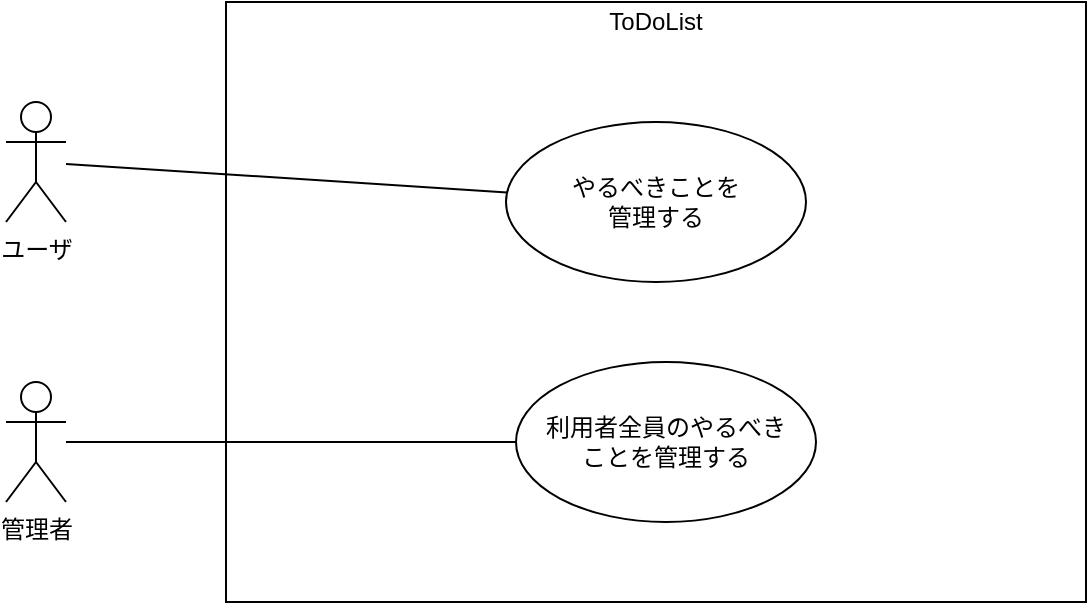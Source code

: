 <mxfile version="13.9.9" type="device"><diagram id="1VO92LSPjD4UYALx8t7q" name="ページ1"><mxGraphModel dx="852" dy="534" grid="1" gridSize="10" guides="1" tooltips="1" connect="1" arrows="1" fold="1" page="1" pageScale="1" pageWidth="827" pageHeight="1169" math="0" shadow="0"><root><mxCell id="0"/><mxCell id="1" parent="0"/><mxCell id="U4tWUNBpXitCLLU_qvgg-17" value="" style="rounded=0;whiteSpace=wrap;html=1;" parent="1" vertex="1"><mxGeometry x="210" y="40" width="430" height="300" as="geometry"/></mxCell><mxCell id="U4tWUNBpXitCLLU_qvgg-1" value="ユーザ" style="shape=umlActor;verticalLabelPosition=bottom;verticalAlign=top;html=1;outlineConnect=0;" parent="1" vertex="1"><mxGeometry x="100" y="90" width="30" height="60" as="geometry"/></mxCell><mxCell id="U4tWUNBpXitCLLU_qvgg-6" value="管理者" style="shape=umlActor;verticalLabelPosition=bottom;verticalAlign=top;html=1;outlineConnect=0;" parent="1" vertex="1"><mxGeometry x="100" y="230" width="30" height="60" as="geometry"/></mxCell><mxCell id="U4tWUNBpXitCLLU_qvgg-8" value="" style="group" parent="1" vertex="1" connectable="0"><mxGeometry x="380" y="100" width="120" height="80" as="geometry"/></mxCell><mxCell id="U4tWUNBpXitCLLU_qvgg-4" value="" style="ellipse;whiteSpace=wrap;html=1;" parent="U4tWUNBpXitCLLU_qvgg-8" vertex="1"><mxGeometry x="-30" width="150" height="80" as="geometry"/></mxCell><mxCell id="U4tWUNBpXitCLLU_qvgg-5" value="やるべきことを管理する" style="text;html=1;strokeColor=none;fillColor=none;align=center;verticalAlign=middle;whiteSpace=wrap;rounded=0;" parent="U4tWUNBpXitCLLU_qvgg-8" vertex="1"><mxGeometry y="30" width="90" height="20" as="geometry"/></mxCell><mxCell id="U4tWUNBpXitCLLU_qvgg-10" value="" style="ellipse;whiteSpace=wrap;html=1;" parent="1" vertex="1"><mxGeometry x="355" y="220" width="150" height="80" as="geometry"/></mxCell><mxCell id="U4tWUNBpXitCLLU_qvgg-9" value="利用者全員のやるべきことを管理する" style="text;html=1;strokeColor=none;fillColor=none;align=center;verticalAlign=middle;whiteSpace=wrap;rounded=0;" parent="1" vertex="1"><mxGeometry x="365" y="240" width="130" height="40" as="geometry"/></mxCell><mxCell id="U4tWUNBpXitCLLU_qvgg-13" value="" style="endArrow=none;html=1;" parent="1" source="U4tWUNBpXitCLLU_qvgg-1" target="U4tWUNBpXitCLLU_qvgg-4" edge="1"><mxGeometry width="50" height="50" relative="1" as="geometry"><mxPoint x="150" y="150" as="sourcePoint"/><mxPoint x="200" y="100" as="targetPoint"/></mxGeometry></mxCell><mxCell id="U4tWUNBpXitCLLU_qvgg-16" value="" style="endArrow=none;html=1;exitX=0;exitY=0.5;exitDx=0;exitDy=0;" parent="1" source="U4tWUNBpXitCLLU_qvgg-10" target="U4tWUNBpXitCLLU_qvgg-6" edge="1"><mxGeometry width="50" height="50" relative="1" as="geometry"><mxPoint x="410" y="250" as="sourcePoint"/><mxPoint x="460" y="200" as="targetPoint"/></mxGeometry></mxCell><mxCell id="U4tWUNBpXitCLLU_qvgg-18" value="ToDoList" style="text;html=1;strokeColor=none;fillColor=none;align=center;verticalAlign=middle;whiteSpace=wrap;rounded=0;" parent="1" vertex="1"><mxGeometry x="380" y="40" width="90" height="20" as="geometry"/></mxCell></root></mxGraphModel></diagram></mxfile>